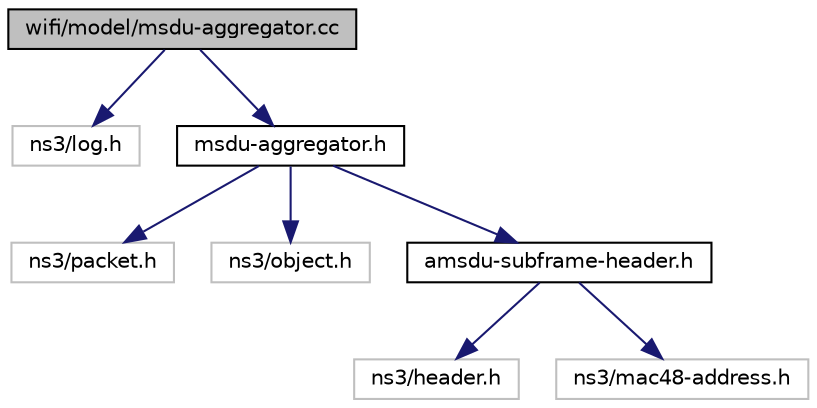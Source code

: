 digraph "wifi/model/msdu-aggregator.cc"
{
  edge [fontname="Helvetica",fontsize="10",labelfontname="Helvetica",labelfontsize="10"];
  node [fontname="Helvetica",fontsize="10",shape=record];
  Node1 [label="wifi/model/msdu-aggregator.cc",height=0.2,width=0.4,color="black", fillcolor="grey75", style="filled", fontcolor="black"];
  Node1 -> Node2 [color="midnightblue",fontsize="10",style="solid"];
  Node2 [label="ns3/log.h",height=0.2,width=0.4,color="grey75", fillcolor="white", style="filled"];
  Node1 -> Node3 [color="midnightblue",fontsize="10",style="solid"];
  Node3 [label="msdu-aggregator.h",height=0.2,width=0.4,color="black", fillcolor="white", style="filled",URL="$d6/d8c/msdu-aggregator_8h.html"];
  Node3 -> Node4 [color="midnightblue",fontsize="10",style="solid"];
  Node4 [label="ns3/packet.h",height=0.2,width=0.4,color="grey75", fillcolor="white", style="filled"];
  Node3 -> Node5 [color="midnightblue",fontsize="10",style="solid"];
  Node5 [label="ns3/object.h",height=0.2,width=0.4,color="grey75", fillcolor="white", style="filled"];
  Node3 -> Node6 [color="midnightblue",fontsize="10",style="solid"];
  Node6 [label="amsdu-subframe-header.h",height=0.2,width=0.4,color="black", fillcolor="white", style="filled",URL="$d8/d04/amsdu-subframe-header_8h.html"];
  Node6 -> Node7 [color="midnightblue",fontsize="10",style="solid"];
  Node7 [label="ns3/header.h",height=0.2,width=0.4,color="grey75", fillcolor="white", style="filled"];
  Node6 -> Node8 [color="midnightblue",fontsize="10",style="solid"];
  Node8 [label="ns3/mac48-address.h",height=0.2,width=0.4,color="grey75", fillcolor="white", style="filled"];
}
